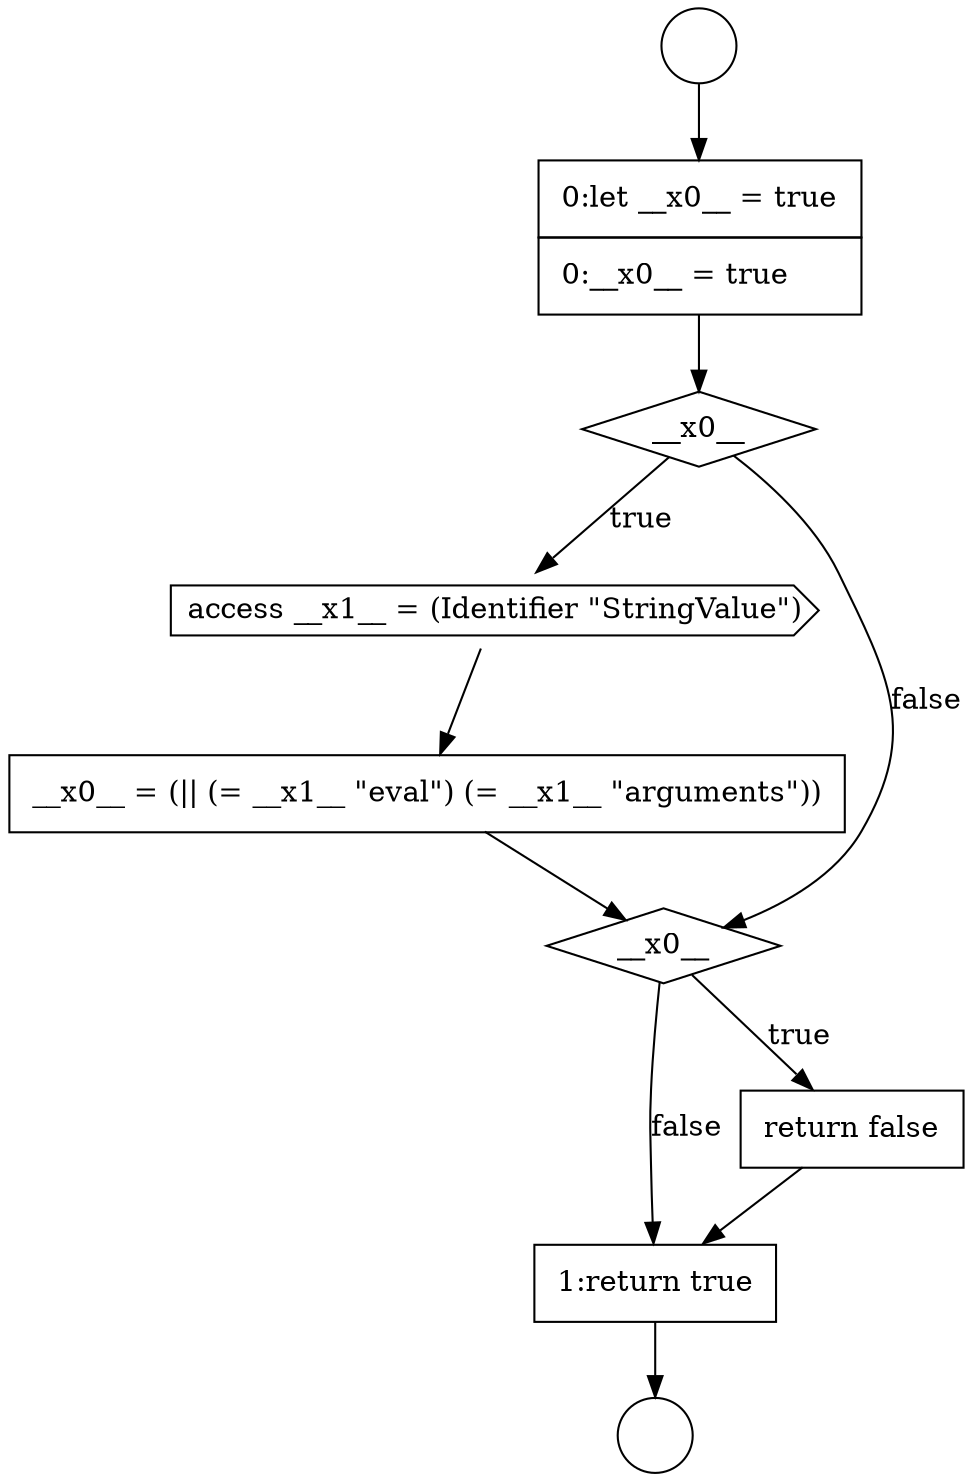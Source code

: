 digraph {
  node3061 [shape=circle label=" " color="black" fillcolor="white" style=filled]
  node3068 [shape=none, margin=0, label=<<font color="black">
    <table border="0" cellborder="1" cellspacing="0" cellpadding="10">
      <tr><td align="left">1:return true</td></tr>
    </table>
  </font>> color="black" fillcolor="white" style=filled]
  node3065 [shape=none, margin=0, label=<<font color="black">
    <table border="0" cellborder="1" cellspacing="0" cellpadding="10">
      <tr><td align="left">__x0__ = (|| (= __x1__ &quot;eval&quot;) (= __x1__ &quot;arguments&quot;))</td></tr>
    </table>
  </font>> color="black" fillcolor="white" style=filled]
  node3060 [shape=circle label=" " color="black" fillcolor="white" style=filled]
  node3064 [shape=cds, label=<<font color="black">access __x1__ = (Identifier &quot;StringValue&quot;)</font>> color="black" fillcolor="white" style=filled]
  node3066 [shape=diamond, label=<<font color="black">__x0__</font>> color="black" fillcolor="white" style=filled]
  node3063 [shape=diamond, label=<<font color="black">__x0__</font>> color="black" fillcolor="white" style=filled]
  node3067 [shape=none, margin=0, label=<<font color="black">
    <table border="0" cellborder="1" cellspacing="0" cellpadding="10">
      <tr><td align="left">return false</td></tr>
    </table>
  </font>> color="black" fillcolor="white" style=filled]
  node3062 [shape=none, margin=0, label=<<font color="black">
    <table border="0" cellborder="1" cellspacing="0" cellpadding="10">
      <tr><td align="left">0:let __x0__ = true</td></tr>
      <tr><td align="left">0:__x0__ = true</td></tr>
    </table>
  </font>> color="black" fillcolor="white" style=filled]
  node3064 -> node3065 [ color="black"]
  node3068 -> node3061 [ color="black"]
  node3065 -> node3066 [ color="black"]
  node3060 -> node3062 [ color="black"]
  node3062 -> node3063 [ color="black"]
  node3067 -> node3068 [ color="black"]
  node3066 -> node3067 [label=<<font color="black">true</font>> color="black"]
  node3066 -> node3068 [label=<<font color="black">false</font>> color="black"]
  node3063 -> node3064 [label=<<font color="black">true</font>> color="black"]
  node3063 -> node3066 [label=<<font color="black">false</font>> color="black"]
}

